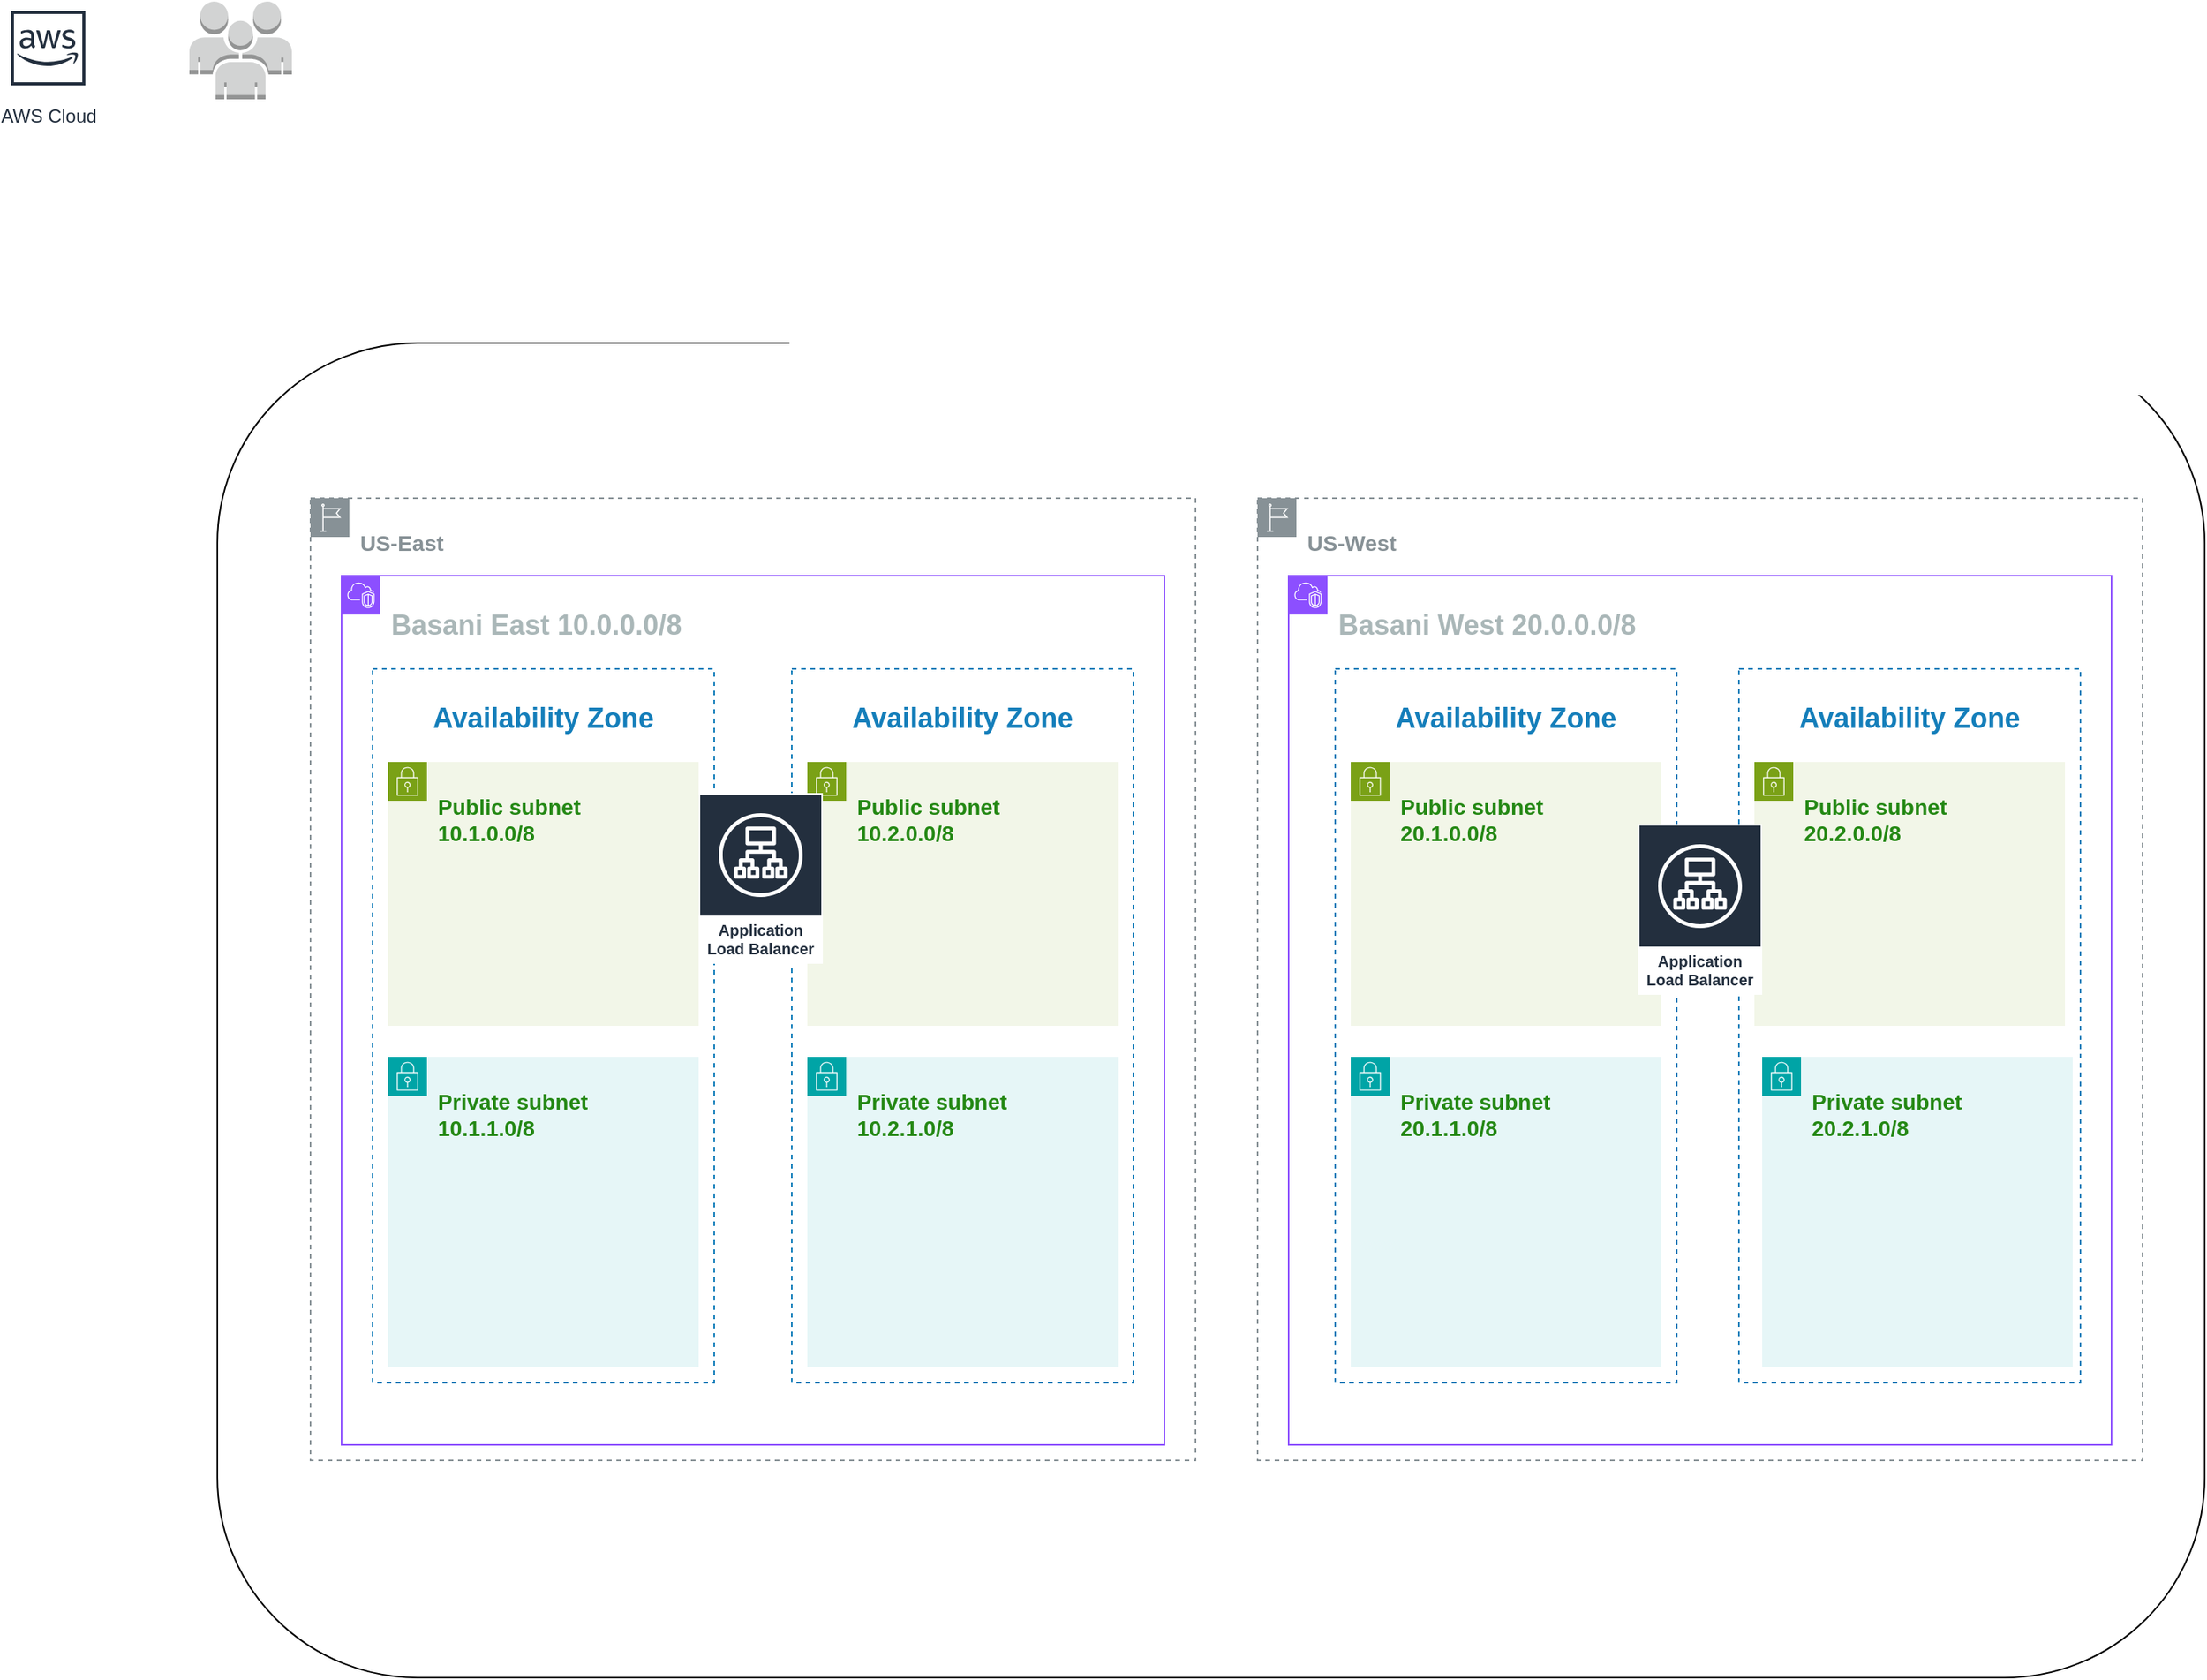<mxfile version="22.1.4" type="github">
  <diagram name="Page-1" id="ImZxeO9hJVfiuZcE3Abt">
    <mxGraphModel dx="1212" dy="761" grid="1" gridSize="10" guides="1" tooltips="1" connect="1" arrows="1" fold="1" page="1" pageScale="1" pageWidth="827" pageHeight="1169" math="0" shadow="0">
      <root>
        <mxCell id="0" />
        <mxCell id="1" parent="0" />
        <mxCell id="dygXpsCtJ2a7lPcUZegJ-1" value="AWS Cloud" style="sketch=0;outlineConnect=0;fontColor=#232F3E;gradientColor=none;strokeColor=#232F3E;fillColor=#ffffff;dashed=0;verticalLabelPosition=bottom;verticalAlign=top;align=center;html=1;fontSize=12;fontStyle=0;aspect=fixed;shape=mxgraph.aws4.resourceIcon;resIcon=mxgraph.aws4.aws_cloud;" parent="1" vertex="1">
          <mxGeometry x="1" width="60" height="60" as="geometry" />
        </mxCell>
        <mxCell id="zV8tLhoNjwRmhsZlkHWI-1" value="" style="outlineConnect=0;dashed=0;verticalLabelPosition=bottom;verticalAlign=top;align=center;html=1;shape=mxgraph.aws3.users;fillColor=#D2D3D3;gradientColor=none;" vertex="1" parent="1">
          <mxGeometry x="122" width="66" height="63" as="geometry" />
        </mxCell>
        <mxCell id="zV8tLhoNjwRmhsZlkHWI-3" value="" style="rounded=1;whiteSpace=wrap;html=1;" vertex="1" parent="1">
          <mxGeometry x="140" y="220" width="1280" height="860" as="geometry" />
        </mxCell>
        <mxCell id="zV8tLhoNjwRmhsZlkHWI-4" value="&lt;h3&gt;US-East&lt;/h3&gt;" style="sketch=0;outlineConnect=0;gradientColor=none;html=1;whiteSpace=wrap;fontSize=12;fontStyle=0;shape=mxgraph.aws4.group;grIcon=mxgraph.aws4.group_region;strokeColor=#879196;fillColor=none;verticalAlign=top;align=left;spacingLeft=30;fontColor=#879196;dashed=1;" vertex="1" parent="1">
          <mxGeometry x="200" y="320" width="570" height="620" as="geometry" />
        </mxCell>
        <mxCell id="zV8tLhoNjwRmhsZlkHWI-6" value="&lt;h3&gt;US-West&lt;/h3&gt;" style="sketch=0;outlineConnect=0;gradientColor=none;html=1;whiteSpace=wrap;fontSize=12;fontStyle=0;shape=mxgraph.aws4.group;grIcon=mxgraph.aws4.group_region;strokeColor=#879196;fillColor=none;verticalAlign=top;align=left;spacingLeft=30;fontColor=#879196;dashed=1;" vertex="1" parent="1">
          <mxGeometry x="810" y="320" width="570" height="620" as="geometry" />
        </mxCell>
        <mxCell id="zV8tLhoNjwRmhsZlkHWI-7" value="&lt;h2&gt;Availability Zone&lt;/h2&gt;" style="fillColor=none;strokeColor=#147EBA;dashed=1;verticalAlign=top;fontStyle=0;fontColor=#147EBA;whiteSpace=wrap;html=1;" vertex="1" parent="1">
          <mxGeometry x="240" y="430" width="220" height="460" as="geometry" />
        </mxCell>
        <mxCell id="zV8tLhoNjwRmhsZlkHWI-8" value="&lt;h2&gt;Availability Zone&lt;/h2&gt;" style="fillColor=none;strokeColor=#147EBA;dashed=1;verticalAlign=top;fontStyle=0;fontColor=#147EBA;whiteSpace=wrap;html=1;" vertex="1" parent="1">
          <mxGeometry x="510" y="430" width="220" height="460" as="geometry" />
        </mxCell>
        <mxCell id="zV8tLhoNjwRmhsZlkHWI-9" value="&lt;h2&gt;Availability Zone&lt;/h2&gt;" style="fillColor=none;strokeColor=#147EBA;dashed=1;verticalAlign=top;fontStyle=0;fontColor=#147EBA;whiteSpace=wrap;html=1;" vertex="1" parent="1">
          <mxGeometry x="860" y="430" width="220" height="460" as="geometry" />
        </mxCell>
        <mxCell id="zV8tLhoNjwRmhsZlkHWI-10" value="&lt;h2&gt;Availability Zone&lt;/h2&gt;" style="fillColor=none;strokeColor=#147EBA;dashed=1;verticalAlign=top;fontStyle=0;fontColor=#147EBA;whiteSpace=wrap;html=1;" vertex="1" parent="1">
          <mxGeometry x="1120" y="430" width="220" height="460" as="geometry" />
        </mxCell>
        <mxCell id="zV8tLhoNjwRmhsZlkHWI-11" value="&lt;h2&gt;&lt;font style=&quot;font-size: 18px;&quot;&gt;&lt;b&gt;Basani East 10.0.0.0/8&lt;/b&gt;&lt;/font&gt;&lt;/h2&gt;" style="points=[[0,0],[0.25,0],[0.5,0],[0.75,0],[1,0],[1,0.25],[1,0.5],[1,0.75],[1,1],[0.75,1],[0.5,1],[0.25,1],[0,1],[0,0.75],[0,0.5],[0,0.25]];outlineConnect=0;gradientColor=none;html=1;whiteSpace=wrap;fontSize=12;fontStyle=0;container=1;pointerEvents=0;collapsible=0;recursiveResize=0;shape=mxgraph.aws4.group;grIcon=mxgraph.aws4.group_vpc2;strokeColor=#8C4FFF;fillColor=none;verticalAlign=top;align=left;spacingLeft=30;fontColor=#AAB7B8;dashed=0;" vertex="1" parent="1">
          <mxGeometry x="220" y="370" width="530" height="560" as="geometry" />
        </mxCell>
        <mxCell id="zV8tLhoNjwRmhsZlkHWI-13" value="&lt;h3&gt;Public subnet&lt;br&gt;10.1.0.0/8&lt;/h3&gt;" style="points=[[0,0],[0.25,0],[0.5,0],[0.75,0],[1,0],[1,0.25],[1,0.5],[1,0.75],[1,1],[0.75,1],[0.5,1],[0.25,1],[0,1],[0,0.75],[0,0.5],[0,0.25]];outlineConnect=0;gradientColor=none;html=1;whiteSpace=wrap;fontSize=12;fontStyle=0;container=1;pointerEvents=0;collapsible=0;recursiveResize=0;shape=mxgraph.aws4.group;grIcon=mxgraph.aws4.group_security_group;grStroke=0;strokeColor=#7AA116;fillColor=#F2F6E8;verticalAlign=top;align=left;spacingLeft=30;fontColor=#248814;dashed=0;" vertex="1" parent="zV8tLhoNjwRmhsZlkHWI-11">
          <mxGeometry x="30" y="120" width="200" height="170" as="geometry" />
        </mxCell>
        <mxCell id="zV8tLhoNjwRmhsZlkHWI-15" value="&lt;h3 style=&quot;border-color: var(--border-color);&quot;&gt;Public subnet&lt;br style=&quot;border-color: var(--border-color);&quot;&gt;10.2.0.0/8&lt;/h3&gt;" style="points=[[0,0],[0.25,0],[0.5,0],[0.75,0],[1,0],[1,0.25],[1,0.5],[1,0.75],[1,1],[0.75,1],[0.5,1],[0.25,1],[0,1],[0,0.75],[0,0.5],[0,0.25]];outlineConnect=0;gradientColor=none;html=1;whiteSpace=wrap;fontSize=12;fontStyle=0;container=1;pointerEvents=0;collapsible=0;recursiveResize=0;shape=mxgraph.aws4.group;grIcon=mxgraph.aws4.group_security_group;grStroke=0;strokeColor=#7AA116;fillColor=#F2F6E8;verticalAlign=top;align=left;spacingLeft=30;fontColor=#248814;dashed=0;" vertex="1" parent="zV8tLhoNjwRmhsZlkHWI-11">
          <mxGeometry x="300" y="120" width="200" height="170" as="geometry" />
        </mxCell>
        <mxCell id="zV8tLhoNjwRmhsZlkHWI-23" value="&lt;h3 style=&quot;border-color: var(--border-color); color: rgb(36, 136, 20);&quot;&gt;Private subnet&lt;br style=&quot;border-color: var(--border-color);&quot;&gt;10.1.1.0/8&lt;/h3&gt;" style="points=[[0,0],[0.25,0],[0.5,0],[0.75,0],[1,0],[1,0.25],[1,0.5],[1,0.75],[1,1],[0.75,1],[0.5,1],[0.25,1],[0,1],[0,0.75],[0,0.5],[0,0.25]];outlineConnect=0;gradientColor=none;html=1;whiteSpace=wrap;fontSize=12;fontStyle=0;container=1;pointerEvents=0;collapsible=0;recursiveResize=0;shape=mxgraph.aws4.group;grIcon=mxgraph.aws4.group_security_group;grStroke=0;strokeColor=#00A4A6;fillColor=#E6F6F7;verticalAlign=top;align=left;spacingLeft=30;fontColor=#147EBA;dashed=0;" vertex="1" parent="zV8tLhoNjwRmhsZlkHWI-11">
          <mxGeometry x="30" y="310" width="200" height="200" as="geometry" />
        </mxCell>
        <mxCell id="zV8tLhoNjwRmhsZlkHWI-24" value="&lt;h3 style=&quot;border-color: var(--border-color); color: rgb(36, 136, 20);&quot;&gt;Private subnet&lt;br style=&quot;border-color: var(--border-color);&quot;&gt;10.2.1.0/8&lt;/h3&gt;" style="points=[[0,0],[0.25,0],[0.5,0],[0.75,0],[1,0],[1,0.25],[1,0.5],[1,0.75],[1,1],[0.75,1],[0.5,1],[0.25,1],[0,1],[0,0.75],[0,0.5],[0,0.25]];outlineConnect=0;gradientColor=none;html=1;whiteSpace=wrap;fontSize=12;fontStyle=0;container=1;pointerEvents=0;collapsible=0;recursiveResize=0;shape=mxgraph.aws4.group;grIcon=mxgraph.aws4.group_security_group;grStroke=0;strokeColor=#00A4A6;fillColor=#E6F6F7;verticalAlign=top;align=left;spacingLeft=30;fontColor=#147EBA;dashed=0;" vertex="1" parent="zV8tLhoNjwRmhsZlkHWI-11">
          <mxGeometry x="300" y="310" width="200" height="200" as="geometry" />
        </mxCell>
        <mxCell id="zV8tLhoNjwRmhsZlkHWI-12" value="&lt;h2&gt;&lt;font style=&quot;font-size: 18px;&quot;&gt;&lt;b&gt;Basani West 20.0.0.0/8&lt;/b&gt;&lt;/font&gt;&lt;/h2&gt;" style="points=[[0,0],[0.25,0],[0.5,0],[0.75,0],[1,0],[1,0.25],[1,0.5],[1,0.75],[1,1],[0.75,1],[0.5,1],[0.25,1],[0,1],[0,0.75],[0,0.5],[0,0.25]];outlineConnect=0;gradientColor=none;html=1;whiteSpace=wrap;fontSize=12;fontStyle=0;container=1;pointerEvents=0;collapsible=0;recursiveResize=0;shape=mxgraph.aws4.group;grIcon=mxgraph.aws4.group_vpc2;strokeColor=#8C4FFF;fillColor=none;verticalAlign=top;align=left;spacingLeft=30;fontColor=#AAB7B8;dashed=0;" vertex="1" parent="1">
          <mxGeometry x="830" y="370" width="530" height="560" as="geometry" />
        </mxCell>
        <mxCell id="zV8tLhoNjwRmhsZlkHWI-17" value="&lt;h3 style=&quot;border-color: var(--border-color);&quot;&gt;Public subnet&lt;br style=&quot;border-color: var(--border-color);&quot;&gt;20.1.0.0/8&lt;/h3&gt;" style="points=[[0,0],[0.25,0],[0.5,0],[0.75,0],[1,0],[1,0.25],[1,0.5],[1,0.75],[1,1],[0.75,1],[0.5,1],[0.25,1],[0,1],[0,0.75],[0,0.5],[0,0.25]];outlineConnect=0;gradientColor=none;html=1;whiteSpace=wrap;fontSize=12;fontStyle=0;container=1;pointerEvents=0;collapsible=0;recursiveResize=0;shape=mxgraph.aws4.group;grIcon=mxgraph.aws4.group_security_group;grStroke=0;strokeColor=#7AA116;fillColor=#F2F6E8;verticalAlign=top;align=left;spacingLeft=30;fontColor=#248814;dashed=0;" vertex="1" parent="zV8tLhoNjwRmhsZlkHWI-12">
          <mxGeometry x="40" y="120" width="200" height="170" as="geometry" />
        </mxCell>
        <mxCell id="zV8tLhoNjwRmhsZlkHWI-19" value="&lt;h3 style=&quot;border-color: var(--border-color);&quot;&gt;Public subnet&lt;br style=&quot;border-color: var(--border-color);&quot;&gt;20.2.0.0/8&lt;/h3&gt;" style="points=[[0,0],[0.25,0],[0.5,0],[0.75,0],[1,0],[1,0.25],[1,0.5],[1,0.75],[1,1],[0.75,1],[0.5,1],[0.25,1],[0,1],[0,0.75],[0,0.5],[0,0.25]];outlineConnect=0;gradientColor=none;html=1;whiteSpace=wrap;fontSize=12;fontStyle=0;container=1;pointerEvents=0;collapsible=0;recursiveResize=0;shape=mxgraph.aws4.group;grIcon=mxgraph.aws4.group_security_group;grStroke=0;strokeColor=#7AA116;fillColor=#F2F6E8;verticalAlign=top;align=left;spacingLeft=30;fontColor=#248814;dashed=0;" vertex="1" parent="zV8tLhoNjwRmhsZlkHWI-12">
          <mxGeometry x="300" y="120" width="200" height="170" as="geometry" />
        </mxCell>
        <mxCell id="zV8tLhoNjwRmhsZlkHWI-22" value="Application Load Balancer" style="sketch=0;outlineConnect=0;fontColor=#232F3E;gradientColor=none;strokeColor=#ffffff;fillColor=#232F3E;dashed=0;verticalLabelPosition=middle;verticalAlign=bottom;align=center;html=1;whiteSpace=wrap;fontSize=10;fontStyle=1;spacing=3;shape=mxgraph.aws4.productIcon;prIcon=mxgraph.aws4.application_load_balancer;" vertex="1" parent="zV8tLhoNjwRmhsZlkHWI-12">
          <mxGeometry x="225" y="160" width="80" height="110" as="geometry" />
        </mxCell>
        <mxCell id="zV8tLhoNjwRmhsZlkHWI-30" value="&lt;h3 style=&quot;border-color: var(--border-color); color: rgb(36, 136, 20);&quot;&gt;Private subnet&lt;br style=&quot;border-color: var(--border-color);&quot;&gt;20.1.1.0/8&lt;/h3&gt;" style="points=[[0,0],[0.25,0],[0.5,0],[0.75,0],[1,0],[1,0.25],[1,0.5],[1,0.75],[1,1],[0.75,1],[0.5,1],[0.25,1],[0,1],[0,0.75],[0,0.5],[0,0.25]];outlineConnect=0;gradientColor=none;html=1;whiteSpace=wrap;fontSize=12;fontStyle=0;container=1;pointerEvents=0;collapsible=0;recursiveResize=0;shape=mxgraph.aws4.group;grIcon=mxgraph.aws4.group_security_group;grStroke=0;strokeColor=#00A4A6;fillColor=#E6F6F7;verticalAlign=top;align=left;spacingLeft=30;fontColor=#147EBA;dashed=0;" vertex="1" parent="zV8tLhoNjwRmhsZlkHWI-12">
          <mxGeometry x="40" y="310" width="200" height="200" as="geometry" />
        </mxCell>
        <mxCell id="zV8tLhoNjwRmhsZlkHWI-31" value="&lt;h3 style=&quot;border-color: var(--border-color); color: rgb(36, 136, 20);&quot;&gt;Private subnet&lt;br style=&quot;border-color: var(--border-color);&quot;&gt;20.2.1.0/8&lt;/h3&gt;" style="points=[[0,0],[0.25,0],[0.5,0],[0.75,0],[1,0],[1,0.25],[1,0.5],[1,0.75],[1,1],[0.75,1],[0.5,1],[0.25,1],[0,1],[0,0.75],[0,0.5],[0,0.25]];outlineConnect=0;gradientColor=none;html=1;whiteSpace=wrap;fontSize=12;fontStyle=0;container=1;pointerEvents=0;collapsible=0;recursiveResize=0;shape=mxgraph.aws4.group;grIcon=mxgraph.aws4.group_security_group;grStroke=0;strokeColor=#00A4A6;fillColor=#E6F6F7;verticalAlign=top;align=left;spacingLeft=30;fontColor=#147EBA;dashed=0;" vertex="1" parent="zV8tLhoNjwRmhsZlkHWI-12">
          <mxGeometry x="305" y="310" width="200" height="200" as="geometry" />
        </mxCell>
        <mxCell id="zV8tLhoNjwRmhsZlkHWI-21" value="Application Load Balancer" style="sketch=0;outlineConnect=0;fontColor=#232F3E;gradientColor=none;strokeColor=#ffffff;fillColor=#232F3E;dashed=0;verticalLabelPosition=middle;verticalAlign=bottom;align=center;html=1;whiteSpace=wrap;fontSize=10;fontStyle=1;spacing=3;shape=mxgraph.aws4.productIcon;prIcon=mxgraph.aws4.application_load_balancer;" vertex="1" parent="1">
          <mxGeometry x="450" y="510" width="80" height="110" as="geometry" />
        </mxCell>
      </root>
    </mxGraphModel>
  </diagram>
</mxfile>

